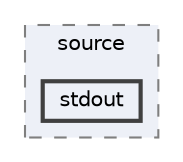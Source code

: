digraph "build/zephyr/lib/libc/minimal/CMakeFiles/lib__libc__minimal.dir/source/stdout"
{
 // LATEX_PDF_SIZE
  bgcolor="transparent";
  edge [fontname=Helvetica,fontsize=10,labelfontname=Helvetica,labelfontsize=10];
  node [fontname=Helvetica,fontsize=10,shape=box,height=0.2,width=0.4];
  compound=true
  subgraph clusterdir_3c8d385826132e735df3496661c3eb17 {
    graph [ bgcolor="#edf0f7", pencolor="grey50", label="source", fontname=Helvetica,fontsize=10 style="filled,dashed", URL="dir_3c8d385826132e735df3496661c3eb17.html",tooltip=""]
  dir_e16028e5d56430f369a6e64c316bec4b [label="stdout", fillcolor="#edf0f7", color="grey25", style="filled,bold", URL="dir_e16028e5d56430f369a6e64c316bec4b.html",tooltip=""];
  }
}
